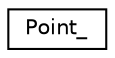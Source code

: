 digraph "Graphical Class Hierarchy"
{
 // LATEX_PDF_SIZE
  edge [fontname="Helvetica",fontsize="10",labelfontname="Helvetica",labelfontsize="10"];
  node [fontname="Helvetica",fontsize="10",shape=record];
  rankdir="LR";
  Node0 [label="Point_",height=0.2,width=0.4,color="black", fillcolor="white", style="filled",URL="$struct_point__.html",tooltip=" "];
}
